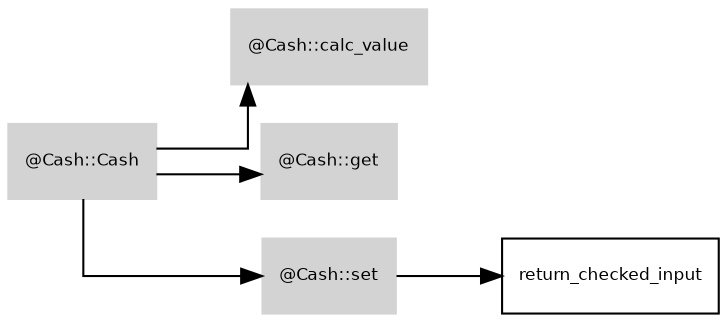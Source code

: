 digraph G {
	fontname = "Bitstream Vera Sans"
	fontsize = 8
	node [
		fontname = "Bitstream Vera Sans"
		fontsize = 8
		shape = "record"
	]
	edge [
		fontname = "Bitstream Vera Sans"
		fontsize = 8
	]
	graph [splines=ortho];
	rankdir=LR;
	subgraph class_Cash {
		style=filled;
		node [style=filled,color=lightgrey];
		"@Cash::Cash" -> "@Cash::calc_value"
		"@Cash::Cash" -> "@Cash::get"
		"@Cash::Cash" -> "@Cash::set"
		label = "@Cash";
	}
"@Cash::set" 	 -> 	 "return_checked_input"
}
